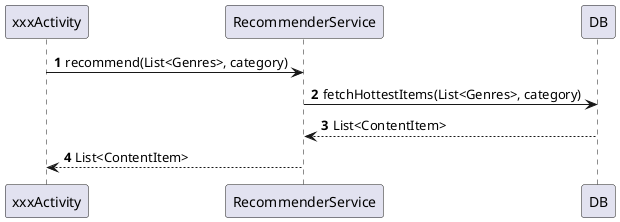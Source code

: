 @startuml
'https://plantuml.com/sequence-diagram

autonumber

xxxActivity -> RecommenderService: recommend(List<Genres>, category)
RecommenderService ->DB: fetchHottestItems(List<Genres>, category)
RecommenderService <--DB: List<ContentItem>
xxxActivity <-- RecommenderService: List<ContentItem>
@enduml